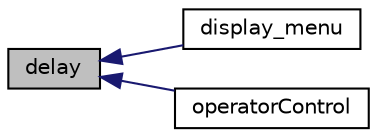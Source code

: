 digraph "delay"
{
  edge [fontname="Helvetica",fontsize="10",labelfontname="Helvetica",labelfontsize="10"];
  node [fontname="Helvetica",fontsize="10",shape=record];
  rankdir="LR";
  Node11 [label="delay",height=0.2,width=0.4,color="black", fillcolor="grey75", style="filled", fontcolor="black"];
  Node11 -> Node12 [dir="back",color="midnightblue",fontsize="10",style="solid",fontname="Helvetica"];
  Node12 [label="display_menu",height=0.2,width=0.4,color="black", fillcolor="white", style="filled",URL="$menu_8h.html#aee3e9f838cdbb1745c68974490aabb99"];
  Node11 -> Node13 [dir="back",color="midnightblue",fontsize="10",style="solid",fontname="Helvetica"];
  Node13 [label="operatorControl",height=0.2,width=0.4,color="black", fillcolor="white", style="filled",URL="$opcontrol_8c.html#ac71a94af413917f27d108e95c4d6f6a7"];
}
